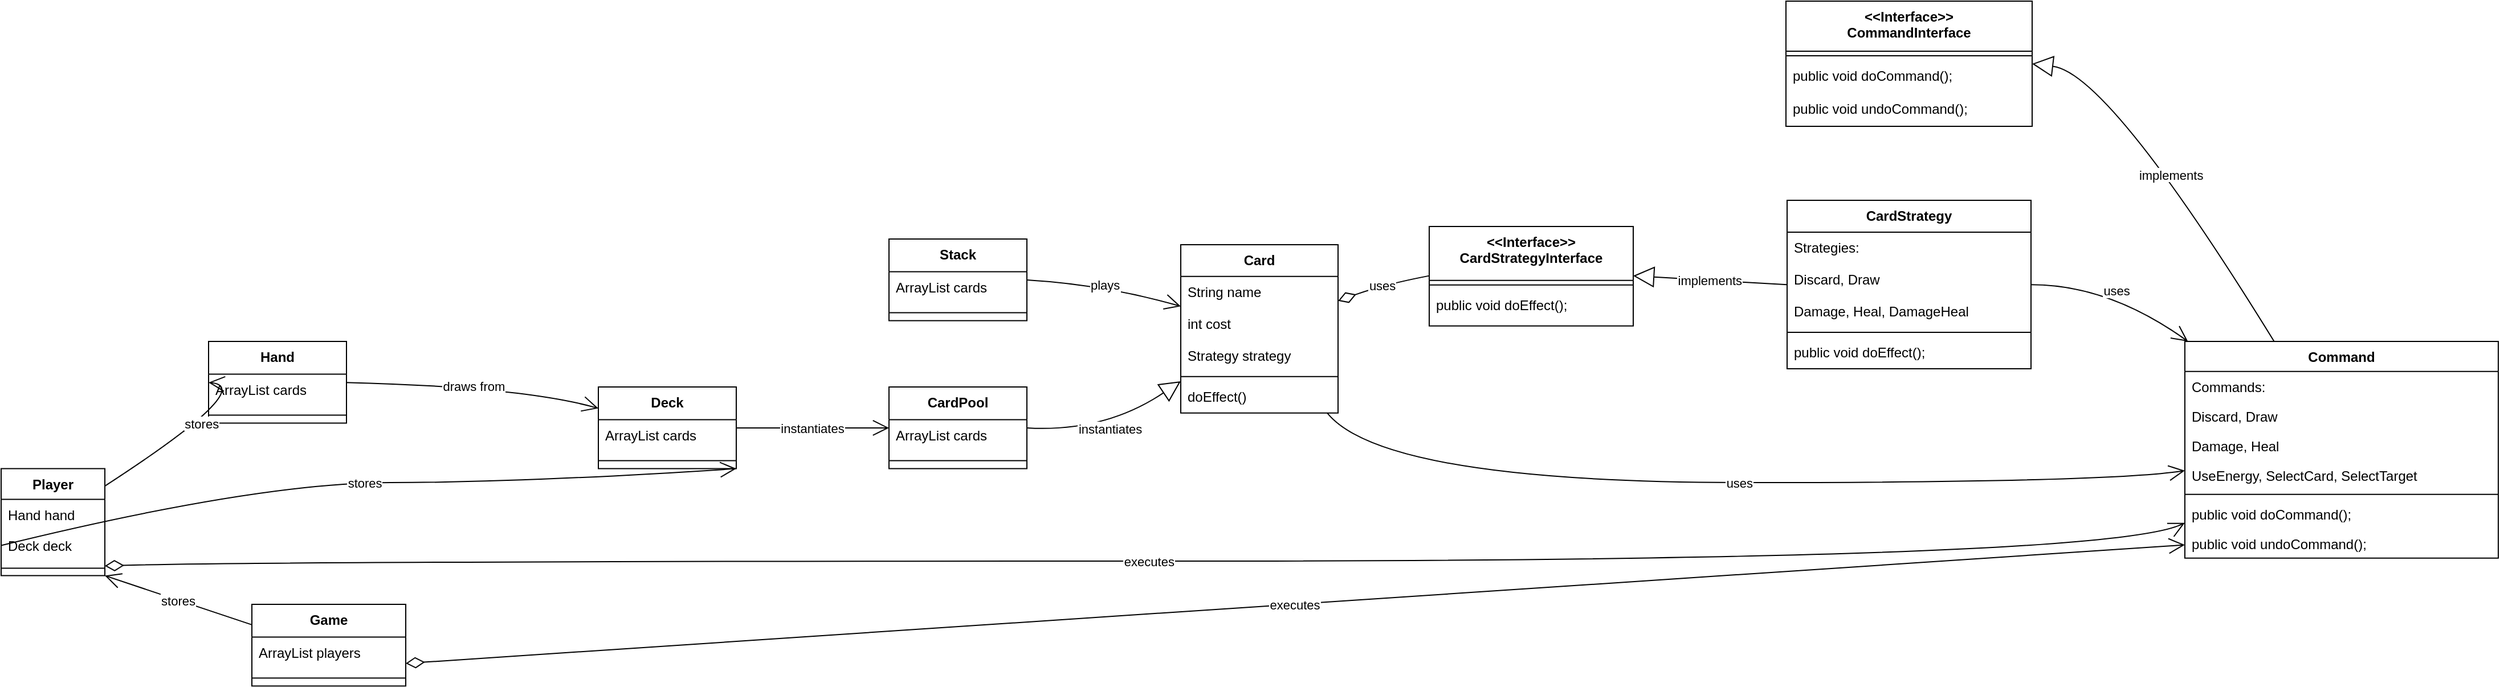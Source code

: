 <mxfile version="22.1.4" type="github">
  <diagram name="Page-1" id="F1FoJTrAIM6n6KeIMB_y">
    <mxGraphModel dx="808" dy="408" grid="1" gridSize="10" guides="1" tooltips="1" connect="1" arrows="1" fold="1" page="1" pageScale="1" pageWidth="850" pageHeight="1100" math="0" shadow="0">
      <root>
        <mxCell id="0" />
        <mxCell id="1" parent="0" />
        <mxCell id="YMwNeHdUEHDjdkbAeV3h-1" value="&lt;&lt;Interface&gt;&gt;&#xa;CommandInterface" style="swimlane;fontStyle=1;align=center;verticalAlign=top;childLayout=stackLayout;horizontal=1;startSize=43.95;horizontalStack=0;resizeParent=1;resizeParentMax=0;resizeLast=0;collapsible=0;marginBottom=0;" vertex="1" parent="1">
          <mxGeometry x="1726" y="20" width="216" height="109.95" as="geometry" />
        </mxCell>
        <mxCell id="YMwNeHdUEHDjdkbAeV3h-2" style="line;strokeWidth=1;fillColor=none;align=left;verticalAlign=middle;spacingTop=-1;spacingLeft=3;spacingRight=3;rotatable=0;labelPosition=right;points=[];portConstraint=eastwest;strokeColor=inherit;" vertex="1" parent="YMwNeHdUEHDjdkbAeV3h-1">
          <mxGeometry y="43.95" width="216" height="8" as="geometry" />
        </mxCell>
        <mxCell id="YMwNeHdUEHDjdkbAeV3h-3" value="public void doCommand();" style="text;strokeColor=none;fillColor=none;align=left;verticalAlign=top;spacingLeft=4;spacingRight=4;overflow=hidden;rotatable=0;points=[[0,0.5],[1,0.5]];portConstraint=eastwest;" vertex="1" parent="YMwNeHdUEHDjdkbAeV3h-1">
          <mxGeometry y="51.95" width="216" height="29" as="geometry" />
        </mxCell>
        <mxCell id="YMwNeHdUEHDjdkbAeV3h-4" value="public void undoCommand();" style="text;strokeColor=none;fillColor=none;align=left;verticalAlign=top;spacingLeft=4;spacingRight=4;overflow=hidden;rotatable=0;points=[[0,0.5],[1,0.5]];portConstraint=eastwest;" vertex="1" parent="YMwNeHdUEHDjdkbAeV3h-1">
          <mxGeometry y="80.95" width="216" height="29" as="geometry" />
        </mxCell>
        <mxCell id="YMwNeHdUEHDjdkbAeV3h-5" value="Command" style="swimlane;fontStyle=1;align=center;verticalAlign=top;childLayout=stackLayout;horizontal=1;startSize=26.39;horizontalStack=0;resizeParent=1;resizeParentMax=0;resizeLast=0;collapsible=0;marginBottom=0;" vertex="1" parent="1">
          <mxGeometry x="2076" y="319" width="275" height="190.39" as="geometry" />
        </mxCell>
        <mxCell id="YMwNeHdUEHDjdkbAeV3h-6" value="Commands:" style="text;strokeColor=none;fillColor=none;align=left;verticalAlign=top;spacingLeft=4;spacingRight=4;overflow=hidden;rotatable=0;points=[[0,0.5],[1,0.5]];portConstraint=eastwest;" vertex="1" parent="YMwNeHdUEHDjdkbAeV3h-5">
          <mxGeometry y="26.39" width="275" height="26" as="geometry" />
        </mxCell>
        <mxCell id="YMwNeHdUEHDjdkbAeV3h-7" value="Discard, Draw" style="text;strokeColor=none;fillColor=none;align=left;verticalAlign=top;spacingLeft=4;spacingRight=4;overflow=hidden;rotatable=0;points=[[0,0.5],[1,0.5]];portConstraint=eastwest;" vertex="1" parent="YMwNeHdUEHDjdkbAeV3h-5">
          <mxGeometry y="52.39" width="275" height="26" as="geometry" />
        </mxCell>
        <mxCell id="YMwNeHdUEHDjdkbAeV3h-8" value="Damage, Heal" style="text;strokeColor=none;fillColor=none;align=left;verticalAlign=top;spacingLeft=4;spacingRight=4;overflow=hidden;rotatable=0;points=[[0,0.5],[1,0.5]];portConstraint=eastwest;" vertex="1" parent="YMwNeHdUEHDjdkbAeV3h-5">
          <mxGeometry y="78.39" width="275" height="26" as="geometry" />
        </mxCell>
        <mxCell id="YMwNeHdUEHDjdkbAeV3h-9" value="UseEnergy, SelectCard, SelectTarget" style="text;strokeColor=none;fillColor=none;align=left;verticalAlign=top;spacingLeft=4;spacingRight=4;overflow=hidden;rotatable=0;points=[[0,0.5],[1,0.5]];portConstraint=eastwest;" vertex="1" parent="YMwNeHdUEHDjdkbAeV3h-5">
          <mxGeometry y="104.39" width="275" height="26" as="geometry" />
        </mxCell>
        <mxCell id="YMwNeHdUEHDjdkbAeV3h-10" style="line;strokeWidth=1;fillColor=none;align=left;verticalAlign=middle;spacingTop=-1;spacingLeft=3;spacingRight=3;rotatable=0;labelPosition=right;points=[];portConstraint=eastwest;strokeColor=inherit;" vertex="1" parent="YMwNeHdUEHDjdkbAeV3h-5">
          <mxGeometry y="130.39" width="275" height="8" as="geometry" />
        </mxCell>
        <mxCell id="YMwNeHdUEHDjdkbAeV3h-11" value="public void doCommand();" style="text;strokeColor=none;fillColor=none;align=left;verticalAlign=top;spacingLeft=4;spacingRight=4;overflow=hidden;rotatable=0;points=[[0,0.5],[1,0.5]];portConstraint=eastwest;" vertex="1" parent="YMwNeHdUEHDjdkbAeV3h-5">
          <mxGeometry y="138.39" width="275" height="26" as="geometry" />
        </mxCell>
        <mxCell id="YMwNeHdUEHDjdkbAeV3h-12" value="public void undoCommand();" style="text;strokeColor=none;fillColor=none;align=left;verticalAlign=top;spacingLeft=4;spacingRight=4;overflow=hidden;rotatable=0;points=[[0,0.5],[1,0.5]];portConstraint=eastwest;" vertex="1" parent="YMwNeHdUEHDjdkbAeV3h-5">
          <mxGeometry y="164.39" width="275" height="26" as="geometry" />
        </mxCell>
        <mxCell id="YMwNeHdUEHDjdkbAeV3h-13" value="&lt;&lt;Interface&gt;&gt;&#xa;CardStrategyInterface" style="swimlane;fontStyle=1;align=center;verticalAlign=top;childLayout=stackLayout;horizontal=1;startSize=47.333;horizontalStack=0;resizeParent=1;resizeParentMax=0;resizeLast=0;collapsible=0;marginBottom=0;" vertex="1" parent="1">
          <mxGeometry x="1413" y="218" width="179" height="87.333" as="geometry" />
        </mxCell>
        <mxCell id="YMwNeHdUEHDjdkbAeV3h-14" style="line;strokeWidth=1;fillColor=none;align=left;verticalAlign=middle;spacingTop=-1;spacingLeft=3;spacingRight=3;rotatable=0;labelPosition=right;points=[];portConstraint=eastwest;strokeColor=inherit;" vertex="1" parent="YMwNeHdUEHDjdkbAeV3h-13">
          <mxGeometry y="47.333" width="179" height="8" as="geometry" />
        </mxCell>
        <mxCell id="YMwNeHdUEHDjdkbAeV3h-15" value="public void doEffect();" style="text;strokeColor=none;fillColor=none;align=left;verticalAlign=top;spacingLeft=4;spacingRight=4;overflow=hidden;rotatable=0;points=[[0,0.5],[1,0.5]];portConstraint=eastwest;" vertex="1" parent="YMwNeHdUEHDjdkbAeV3h-13">
          <mxGeometry y="55.333" width="179" height="32" as="geometry" />
        </mxCell>
        <mxCell id="YMwNeHdUEHDjdkbAeV3h-16" value="CardStrategy" style="swimlane;fontStyle=1;align=center;verticalAlign=top;childLayout=stackLayout;horizontal=1;startSize=27.96;horizontalStack=0;resizeParent=1;resizeParentMax=0;resizeLast=0;collapsible=0;marginBottom=0;" vertex="1" parent="1">
          <mxGeometry x="1727" y="195" width="214" height="147.96" as="geometry" />
        </mxCell>
        <mxCell id="YMwNeHdUEHDjdkbAeV3h-17" value="Strategies:" style="text;strokeColor=none;fillColor=none;align=left;verticalAlign=top;spacingLeft=4;spacingRight=4;overflow=hidden;rotatable=0;points=[[0,0.5],[1,0.5]];portConstraint=eastwest;" vertex="1" parent="YMwNeHdUEHDjdkbAeV3h-16">
          <mxGeometry y="27.96" width="214" height="28" as="geometry" />
        </mxCell>
        <mxCell id="YMwNeHdUEHDjdkbAeV3h-18" value="Discard, Draw" style="text;strokeColor=none;fillColor=none;align=left;verticalAlign=top;spacingLeft=4;spacingRight=4;overflow=hidden;rotatable=0;points=[[0,0.5],[1,0.5]];portConstraint=eastwest;" vertex="1" parent="YMwNeHdUEHDjdkbAeV3h-16">
          <mxGeometry y="55.96" width="214" height="28" as="geometry" />
        </mxCell>
        <mxCell id="YMwNeHdUEHDjdkbAeV3h-19" value="Damage, Heal, DamageHeal" style="text;strokeColor=none;fillColor=none;align=left;verticalAlign=top;spacingLeft=4;spacingRight=4;overflow=hidden;rotatable=0;points=[[0,0.5],[1,0.5]];portConstraint=eastwest;" vertex="1" parent="YMwNeHdUEHDjdkbAeV3h-16">
          <mxGeometry y="83.96" width="214" height="28" as="geometry" />
        </mxCell>
        <mxCell id="YMwNeHdUEHDjdkbAeV3h-20" style="line;strokeWidth=1;fillColor=none;align=left;verticalAlign=middle;spacingTop=-1;spacingLeft=3;spacingRight=3;rotatable=0;labelPosition=right;points=[];portConstraint=eastwest;strokeColor=inherit;" vertex="1" parent="YMwNeHdUEHDjdkbAeV3h-16">
          <mxGeometry y="111.96" width="214" height="8" as="geometry" />
        </mxCell>
        <mxCell id="YMwNeHdUEHDjdkbAeV3h-21" value="public void doEffect();" style="text;strokeColor=none;fillColor=none;align=left;verticalAlign=top;spacingLeft=4;spacingRight=4;overflow=hidden;rotatable=0;points=[[0,0.5],[1,0.5]];portConstraint=eastwest;" vertex="1" parent="YMwNeHdUEHDjdkbAeV3h-16">
          <mxGeometry y="119.96" width="214" height="28" as="geometry" />
        </mxCell>
        <mxCell id="YMwNeHdUEHDjdkbAeV3h-22" value="Card" style="swimlane;fontStyle=1;align=center;verticalAlign=top;childLayout=stackLayout;horizontal=1;startSize=27.927;horizontalStack=0;resizeParent=1;resizeParentMax=0;resizeLast=0;collapsible=0;marginBottom=0;" vertex="1" parent="1">
          <mxGeometry x="1195" y="234" width="138" height="147.927" as="geometry" />
        </mxCell>
        <mxCell id="YMwNeHdUEHDjdkbAeV3h-23" value="String name" style="text;strokeColor=none;fillColor=none;align=left;verticalAlign=top;spacingLeft=4;spacingRight=4;overflow=hidden;rotatable=0;points=[[0,0.5],[1,0.5]];portConstraint=eastwest;" vertex="1" parent="YMwNeHdUEHDjdkbAeV3h-22">
          <mxGeometry y="27.927" width="138" height="28" as="geometry" />
        </mxCell>
        <mxCell id="YMwNeHdUEHDjdkbAeV3h-24" value="int cost" style="text;strokeColor=none;fillColor=none;align=left;verticalAlign=top;spacingLeft=4;spacingRight=4;overflow=hidden;rotatable=0;points=[[0,0.5],[1,0.5]];portConstraint=eastwest;" vertex="1" parent="YMwNeHdUEHDjdkbAeV3h-22">
          <mxGeometry y="55.927" width="138" height="28" as="geometry" />
        </mxCell>
        <mxCell id="YMwNeHdUEHDjdkbAeV3h-25" value="Strategy strategy" style="text;strokeColor=none;fillColor=none;align=left;verticalAlign=top;spacingLeft=4;spacingRight=4;overflow=hidden;rotatable=0;points=[[0,0.5],[1,0.5]];portConstraint=eastwest;" vertex="1" parent="YMwNeHdUEHDjdkbAeV3h-22">
          <mxGeometry y="83.927" width="138" height="28" as="geometry" />
        </mxCell>
        <mxCell id="YMwNeHdUEHDjdkbAeV3h-26" style="line;strokeWidth=1;fillColor=none;align=left;verticalAlign=middle;spacingTop=-1;spacingLeft=3;spacingRight=3;rotatable=0;labelPosition=right;points=[];portConstraint=eastwest;strokeColor=inherit;" vertex="1" parent="YMwNeHdUEHDjdkbAeV3h-22">
          <mxGeometry y="111.927" width="138" height="8" as="geometry" />
        </mxCell>
        <mxCell id="YMwNeHdUEHDjdkbAeV3h-27" value="doEffect()" style="text;strokeColor=none;fillColor=none;align=left;verticalAlign=top;spacingLeft=4;spacingRight=4;overflow=hidden;rotatable=0;points=[[0,0.5],[1,0.5]];portConstraint=eastwest;" vertex="1" parent="YMwNeHdUEHDjdkbAeV3h-22">
          <mxGeometry y="119.927" width="138" height="28" as="geometry" />
        </mxCell>
        <mxCell id="YMwNeHdUEHDjdkbAeV3h-28" value="Stack" style="swimlane;fontStyle=1;align=center;verticalAlign=top;childLayout=stackLayout;horizontal=1;startSize=28.787;horizontalStack=0;resizeParent=1;resizeParentMax=0;resizeLast=0;collapsible=0;marginBottom=0;" vertex="1" parent="1">
          <mxGeometry x="939" y="229" width="121" height="71.787" as="geometry" />
        </mxCell>
        <mxCell id="YMwNeHdUEHDjdkbAeV3h-29" value="ArrayList cards" style="text;strokeColor=none;fillColor=none;align=left;verticalAlign=top;spacingLeft=4;spacingRight=4;overflow=hidden;rotatable=0;points=[[0,0.5],[1,0.5]];portConstraint=eastwest;" vertex="1" parent="YMwNeHdUEHDjdkbAeV3h-28">
          <mxGeometry y="28.787" width="121" height="29" as="geometry" />
        </mxCell>
        <mxCell id="YMwNeHdUEHDjdkbAeV3h-30" style="line;strokeWidth=1;fillColor=none;align=left;verticalAlign=middle;spacingTop=-1;spacingLeft=3;spacingRight=3;rotatable=0;labelPosition=right;points=[];portConstraint=eastwest;strokeColor=inherit;" vertex="1" parent="YMwNeHdUEHDjdkbAeV3h-28">
          <mxGeometry y="57.787" width="121" height="14" as="geometry" />
        </mxCell>
        <mxCell id="YMwNeHdUEHDjdkbAeV3h-31" value="CardPool" style="swimlane;fontStyle=1;align=center;verticalAlign=top;childLayout=stackLayout;horizontal=1;startSize=28.787;horizontalStack=0;resizeParent=1;resizeParentMax=0;resizeLast=0;collapsible=0;marginBottom=0;" vertex="1" parent="1">
          <mxGeometry x="939" y="359" width="121" height="71.787" as="geometry" />
        </mxCell>
        <mxCell id="YMwNeHdUEHDjdkbAeV3h-32" value="ArrayList cards" style="text;strokeColor=none;fillColor=none;align=left;verticalAlign=top;spacingLeft=4;spacingRight=4;overflow=hidden;rotatable=0;points=[[0,0.5],[1,0.5]];portConstraint=eastwest;" vertex="1" parent="YMwNeHdUEHDjdkbAeV3h-31">
          <mxGeometry y="28.787" width="121" height="29" as="geometry" />
        </mxCell>
        <mxCell id="YMwNeHdUEHDjdkbAeV3h-33" style="line;strokeWidth=1;fillColor=none;align=left;verticalAlign=middle;spacingTop=-1;spacingLeft=3;spacingRight=3;rotatable=0;labelPosition=right;points=[];portConstraint=eastwest;strokeColor=inherit;" vertex="1" parent="YMwNeHdUEHDjdkbAeV3h-31">
          <mxGeometry y="57.787" width="121" height="14" as="geometry" />
        </mxCell>
        <mxCell id="YMwNeHdUEHDjdkbAeV3h-34" value="Deck" style="swimlane;fontStyle=1;align=center;verticalAlign=top;childLayout=stackLayout;horizontal=1;startSize=28.787;horizontalStack=0;resizeParent=1;resizeParentMax=0;resizeLast=0;collapsible=0;marginBottom=0;" vertex="1" parent="1">
          <mxGeometry x="684" y="359" width="121" height="71.787" as="geometry" />
        </mxCell>
        <mxCell id="YMwNeHdUEHDjdkbAeV3h-35" value="ArrayList cards" style="text;strokeColor=none;fillColor=none;align=left;verticalAlign=top;spacingLeft=4;spacingRight=4;overflow=hidden;rotatable=0;points=[[0,0.5],[1,0.5]];portConstraint=eastwest;" vertex="1" parent="YMwNeHdUEHDjdkbAeV3h-34">
          <mxGeometry y="28.787" width="121" height="29" as="geometry" />
        </mxCell>
        <mxCell id="YMwNeHdUEHDjdkbAeV3h-36" style="line;strokeWidth=1;fillColor=none;align=left;verticalAlign=middle;spacingTop=-1;spacingLeft=3;spacingRight=3;rotatable=0;labelPosition=right;points=[];portConstraint=eastwest;strokeColor=inherit;" vertex="1" parent="YMwNeHdUEHDjdkbAeV3h-34">
          <mxGeometry y="57.787" width="121" height="14" as="geometry" />
        </mxCell>
        <mxCell id="YMwNeHdUEHDjdkbAeV3h-37" value="Hand" style="swimlane;fontStyle=1;align=center;verticalAlign=top;childLayout=stackLayout;horizontal=1;startSize=28.787;horizontalStack=0;resizeParent=1;resizeParentMax=0;resizeLast=0;collapsible=0;marginBottom=0;flipH=0;" vertex="1" parent="1">
          <mxGeometry x="342" y="319" width="121" height="71.787" as="geometry" />
        </mxCell>
        <mxCell id="YMwNeHdUEHDjdkbAeV3h-38" value="ArrayList cards" style="text;strokeColor=none;fillColor=none;align=left;verticalAlign=top;spacingLeft=4;spacingRight=4;overflow=hidden;rotatable=0;points=[[0,0.5],[1,0.5]];portConstraint=eastwest;" vertex="1" parent="YMwNeHdUEHDjdkbAeV3h-37">
          <mxGeometry y="28.787" width="121" height="29" as="geometry" />
        </mxCell>
        <mxCell id="YMwNeHdUEHDjdkbAeV3h-39" style="line;strokeWidth=1;fillColor=none;align=left;verticalAlign=middle;spacingTop=-1;spacingLeft=3;spacingRight=3;rotatable=0;labelPosition=right;points=[];portConstraint=eastwest;strokeColor=inherit;" vertex="1" parent="YMwNeHdUEHDjdkbAeV3h-37">
          <mxGeometry y="57.787" width="121" height="14" as="geometry" />
        </mxCell>
        <mxCell id="YMwNeHdUEHDjdkbAeV3h-40" value="Player" style="swimlane;fontStyle=1;align=center;verticalAlign=top;childLayout=stackLayout;horizontal=1;startSize=26.962;horizontalStack=0;resizeParent=1;resizeParentMax=0;resizeLast=0;collapsible=0;marginBottom=0;flipH=0;" vertex="1" parent="1">
          <mxGeometry x="160" y="430.79" width="91" height="93.962" as="geometry" />
        </mxCell>
        <mxCell id="YMwNeHdUEHDjdkbAeV3h-41" value="Hand hand" style="text;strokeColor=none;fillColor=none;align=left;verticalAlign=top;spacingLeft=4;spacingRight=4;overflow=hidden;rotatable=0;points=[[0,0.5],[1,0.5]];portConstraint=eastwest;" vertex="1" parent="YMwNeHdUEHDjdkbAeV3h-40">
          <mxGeometry y="26.962" width="91" height="27" as="geometry" />
        </mxCell>
        <mxCell id="YMwNeHdUEHDjdkbAeV3h-42" value="Deck deck" style="text;strokeColor=none;fillColor=none;align=left;verticalAlign=top;spacingLeft=4;spacingRight=4;overflow=hidden;rotatable=0;points=[[0,0.5],[1,0.5]];portConstraint=eastwest;" vertex="1" parent="YMwNeHdUEHDjdkbAeV3h-40">
          <mxGeometry y="53.962" width="91" height="27" as="geometry" />
        </mxCell>
        <mxCell id="YMwNeHdUEHDjdkbAeV3h-43" style="line;strokeWidth=1;fillColor=none;align=left;verticalAlign=middle;spacingTop=-1;spacingLeft=3;spacingRight=3;rotatable=0;labelPosition=right;points=[];portConstraint=eastwest;strokeColor=inherit;" vertex="1" parent="YMwNeHdUEHDjdkbAeV3h-40">
          <mxGeometry y="80.962" width="91" height="13" as="geometry" />
        </mxCell>
        <mxCell id="YMwNeHdUEHDjdkbAeV3h-44" value="Game" style="swimlane;fontStyle=1;align=center;verticalAlign=top;childLayout=stackLayout;horizontal=1;startSize=28.787;horizontalStack=0;resizeParent=1;resizeParentMax=0;resizeLast=0;collapsible=0;marginBottom=0;flipH=0;" vertex="1" parent="1">
          <mxGeometry x="380" y="550" width="135" height="71.787" as="geometry" />
        </mxCell>
        <mxCell id="YMwNeHdUEHDjdkbAeV3h-45" value="ArrayList players" style="text;strokeColor=none;fillColor=none;align=left;verticalAlign=top;spacingLeft=4;spacingRight=4;overflow=hidden;rotatable=0;points=[[0,0.5],[1,0.5]];portConstraint=eastwest;" vertex="1" parent="YMwNeHdUEHDjdkbAeV3h-44">
          <mxGeometry y="28.787" width="135" height="29" as="geometry" />
        </mxCell>
        <mxCell id="YMwNeHdUEHDjdkbAeV3h-46" style="line;strokeWidth=1;fillColor=none;align=left;verticalAlign=middle;spacingTop=-1;spacingLeft=3;spacingRight=3;rotatable=0;labelPosition=right;points=[];portConstraint=eastwest;strokeColor=inherit;" vertex="1" parent="YMwNeHdUEHDjdkbAeV3h-44">
          <mxGeometry y="57.787" width="135" height="14" as="geometry" />
        </mxCell>
        <mxCell id="YMwNeHdUEHDjdkbAeV3h-47" value="implements" style="curved=1;startArrow=block;startSize=16;startFill=0;endArrow=none;exitX=1.0;exitY=0.501;entryX=0.284;entryY=-0.002;rounded=0;" edge="1" parent="1" source="YMwNeHdUEHDjdkbAeV3h-1" target="YMwNeHdUEHDjdkbAeV3h-5">
          <mxGeometry relative="1" as="geometry">
            <Array as="points">
              <mxPoint x="2009" y="83" />
            </Array>
          </mxGeometry>
        </mxCell>
        <mxCell id="YMwNeHdUEHDjdkbAeV3h-48" value="implements" style="curved=1;startArrow=block;startSize=16;startFill=0;endArrow=none;exitX=1.002;exitY=0.496;entryX=-0.0;entryY=0.501;rounded=0;" edge="1" parent="1" source="YMwNeHdUEHDjdkbAeV3h-13" target="YMwNeHdUEHDjdkbAeV3h-16">
          <mxGeometry relative="1" as="geometry">
            <Array as="points" />
          </mxGeometry>
        </mxCell>
        <mxCell id="YMwNeHdUEHDjdkbAeV3h-49" value="uses" style="curved=1;startArrow=none;endArrow=open;endSize=12;exitX=1.001;exitY=0.501;entryX=0.008;entryY=-0.002;rounded=0;" edge="1" parent="1" source="YMwNeHdUEHDjdkbAeV3h-16" target="YMwNeHdUEHDjdkbAeV3h-5">
          <mxGeometry relative="1" as="geometry">
            <Array as="points">
              <mxPoint x="2009" y="269" />
            </Array>
          </mxGeometry>
        </mxCell>
        <mxCell id="YMwNeHdUEHDjdkbAeV3h-50" value="uses" style="curved=1;startArrow=diamondThin;startSize=14;startFill=0;endArrow=none;exitX=0.999;exitY=0.334;entryX=0.002;entryY=0.496;rounded=0;" edge="1" parent="1" source="YMwNeHdUEHDjdkbAeV3h-22" target="YMwNeHdUEHDjdkbAeV3h-13">
          <mxGeometry relative="1" as="geometry">
            <Array as="points">
              <mxPoint x="1373" y="269" />
            </Array>
          </mxGeometry>
        </mxCell>
        <mxCell id="YMwNeHdUEHDjdkbAeV3h-51" value="uses" style="curved=1;startArrow=none;endArrow=open;endSize=12;exitX=0.93;exitY=0.998;entryX=-0.0;entryY=0.596;rounded=0;" edge="1" parent="1" source="YMwNeHdUEHDjdkbAeV3h-22" target="YMwNeHdUEHDjdkbAeV3h-5">
          <mxGeometry relative="1" as="geometry">
            <Array as="points">
              <mxPoint x="1373" y="443" />
              <mxPoint x="2009" y="443" />
            </Array>
          </mxGeometry>
        </mxCell>
        <mxCell id="YMwNeHdUEHDjdkbAeV3h-52" value="plays" style="curved=1;startArrow=none;endArrow=open;endSize=12;exitX=1.007;exitY=0.501;entryX=-0.0;entryY=0.366;rounded=0;" edge="1" parent="1" source="YMwNeHdUEHDjdkbAeV3h-28" target="YMwNeHdUEHDjdkbAeV3h-22">
          <mxGeometry relative="1" as="geometry">
            <Array as="points">
              <mxPoint x="1128" y="269" />
            </Array>
          </mxGeometry>
        </mxCell>
        <mxCell id="YMwNeHdUEHDjdkbAeV3h-53" value="instantiates" style="curved=1;startArrow=none;endArrow=block;endSize=16;endFill=0;exitX=1.007;exitY=0.501;entryX=-0.0;entryY=0.811;rounded=0;" edge="1" parent="1" source="YMwNeHdUEHDjdkbAeV3h-31" target="YMwNeHdUEHDjdkbAeV3h-22">
          <mxGeometry relative="1" as="geometry">
            <Array as="points">
              <mxPoint x="1128" y="399" />
            </Array>
          </mxGeometry>
        </mxCell>
        <mxCell id="YMwNeHdUEHDjdkbAeV3h-54" value="instantiates" style="curved=1;startArrow=none;endArrow=open;endSize=12;exitX=1.002;exitY=0.501;entryX=0.003;entryY=0.501;rounded=0;" edge="1" parent="1" source="YMwNeHdUEHDjdkbAeV3h-34" target="YMwNeHdUEHDjdkbAeV3h-31">
          <mxGeometry relative="1" as="geometry">
            <Array as="points" />
          </mxGeometry>
        </mxCell>
        <mxCell id="YMwNeHdUEHDjdkbAeV3h-55" value="draws from" style="curved=1;startArrow=none;endArrow=open;endSize=12;exitX=1.001;exitY=0.503;entryX=-0.002;entryY=0.261;rounded=0;" edge="1" parent="1" source="YMwNeHdUEHDjdkbAeV3h-37" target="YMwNeHdUEHDjdkbAeV3h-34">
          <mxGeometry relative="1" as="geometry">
            <Array as="points">
              <mxPoint x="618" y="359" />
            </Array>
          </mxGeometry>
        </mxCell>
        <mxCell id="YMwNeHdUEHDjdkbAeV3h-56" value="stores" style="curved=1;startArrow=none;endArrow=open;endSize=12;exitX=0.998;exitY=0.164;entryX=-0.003;entryY=0.503;rounded=0;" edge="1" parent="1" source="YMwNeHdUEHDjdkbAeV3h-40" target="YMwNeHdUEHDjdkbAeV3h-37">
          <mxGeometry relative="1" as="geometry">
            <Array as="points">
              <mxPoint x="385" y="359" />
            </Array>
          </mxGeometry>
        </mxCell>
        <mxCell id="YMwNeHdUEHDjdkbAeV3h-57" value="stores" style="curved=1;startArrow=none;endArrow=open;endSize=12;exitX=0;exitY=0.5;entryX=1;entryY=1;rounded=0;entryDx=0;entryDy=0;exitDx=0;exitDy=0;" edge="1" parent="1" source="YMwNeHdUEHDjdkbAeV3h-42" target="YMwNeHdUEHDjdkbAeV3h-34">
          <mxGeometry relative="1" as="geometry">
            <Array as="points">
              <mxPoint x="385" y="443" />
              <mxPoint x="618" y="443" />
            </Array>
          </mxGeometry>
        </mxCell>
        <mxCell id="YMwNeHdUEHDjdkbAeV3h-58" value="executes" style="curved=1;startArrow=diamondThin;startSize=14;startFill=0;endArrow=open;endSize=12;exitX=0.998;exitY=0.908;entryX=-0.0;entryY=0.837;rounded=0;" edge="1" parent="1" source="YMwNeHdUEHDjdkbAeV3h-40" target="YMwNeHdUEHDjdkbAeV3h-5">
          <mxGeometry relative="1" as="geometry">
            <Array as="points">
              <mxPoint x="385" y="512" />
              <mxPoint x="2009" y="512" />
            </Array>
          </mxGeometry>
        </mxCell>
        <mxCell id="YMwNeHdUEHDjdkbAeV3h-59" value="executes" style="curved=1;startArrow=diamondThin;startSize=14;startFill=0;endArrow=open;endSize=12;exitX=0.999;exitY=0.722;entryX=-0.0;entryY=0.939;rounded=0;strokeColor=default;" edge="1" parent="1" source="YMwNeHdUEHDjdkbAeV3h-44" target="YMwNeHdUEHDjdkbAeV3h-5">
          <mxGeometry relative="1" as="geometry" />
        </mxCell>
        <mxCell id="YMwNeHdUEHDjdkbAeV3h-60" value="stores" style="curved=1;startArrow=none;endArrow=open;endSize=12;exitX=0;exitY=0.25;entryX=1;entryY=1;rounded=0;exitDx=0;exitDy=0;entryDx=0;entryDy=0;" edge="1" parent="1" source="YMwNeHdUEHDjdkbAeV3h-44" target="YMwNeHdUEHDjdkbAeV3h-40">
          <mxGeometry relative="1" as="geometry" />
        </mxCell>
      </root>
    </mxGraphModel>
  </diagram>
</mxfile>
